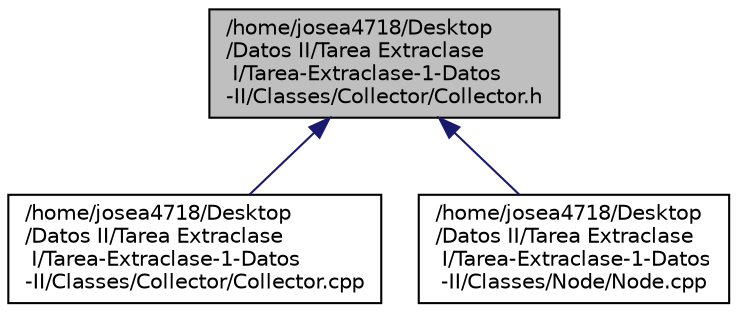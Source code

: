 digraph "/home/josea4718/Desktop/Datos II/Tarea Extraclase I/Tarea-Extraclase-1-Datos-II/Classes/Collector/Collector.h"
{
 // LATEX_PDF_SIZE
  edge [fontname="Helvetica",fontsize="10",labelfontname="Helvetica",labelfontsize="10"];
  node [fontname="Helvetica",fontsize="10",shape=record];
  Node1 [label="/home/josea4718/Desktop\l/Datos II/Tarea Extraclase\l I/Tarea-Extraclase-1-Datos\l-II/Classes/Collector/Collector.h",height=0.2,width=0.4,color="black", fillcolor="grey75", style="filled", fontcolor="black",tooltip=" "];
  Node1 -> Node2 [dir="back",color="midnightblue",fontsize="10",style="solid",fontname="Helvetica"];
  Node2 [label="/home/josea4718/Desktop\l/Datos II/Tarea Extraclase\l I/Tarea-Extraclase-1-Datos\l-II/Classes/Collector/Collector.cpp",height=0.2,width=0.4,color="black", fillcolor="white", style="filled",URL="$_collector_8cpp.html",tooltip=" "];
  Node1 -> Node3 [dir="back",color="midnightblue",fontsize="10",style="solid",fontname="Helvetica"];
  Node3 [label="/home/josea4718/Desktop\l/Datos II/Tarea Extraclase\l I/Tarea-Extraclase-1-Datos\l-II/Classes/Node/Node.cpp",height=0.2,width=0.4,color="black", fillcolor="white", style="filled",URL="$_node_8cpp.html",tooltip=" "];
}
